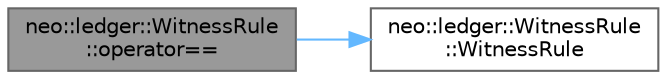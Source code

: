 digraph "neo::ledger::WitnessRule::operator=="
{
 // LATEX_PDF_SIZE
  bgcolor="transparent";
  edge [fontname=Helvetica,fontsize=10,labelfontname=Helvetica,labelfontsize=10];
  node [fontname=Helvetica,fontsize=10,shape=box,height=0.2,width=0.4];
  rankdir="LR";
  Node1 [id="Node000001",label="neo::ledger::WitnessRule\l::operator==",height=0.2,width=0.4,color="gray40", fillcolor="grey60", style="filled", fontcolor="black",tooltip="Equality operator."];
  Node1 -> Node2 [id="edge1_Node000001_Node000002",color="steelblue1",style="solid",tooltip=" "];
  Node2 [id="Node000002",label="neo::ledger::WitnessRule\l::WitnessRule",height=0.2,width=0.4,color="grey40", fillcolor="white", style="filled",URL="$classneo_1_1ledger_1_1_witness_rule.html#a9c2157efd0422c9234c4cbd11d4e7fff",tooltip="Default constructor."];
}
